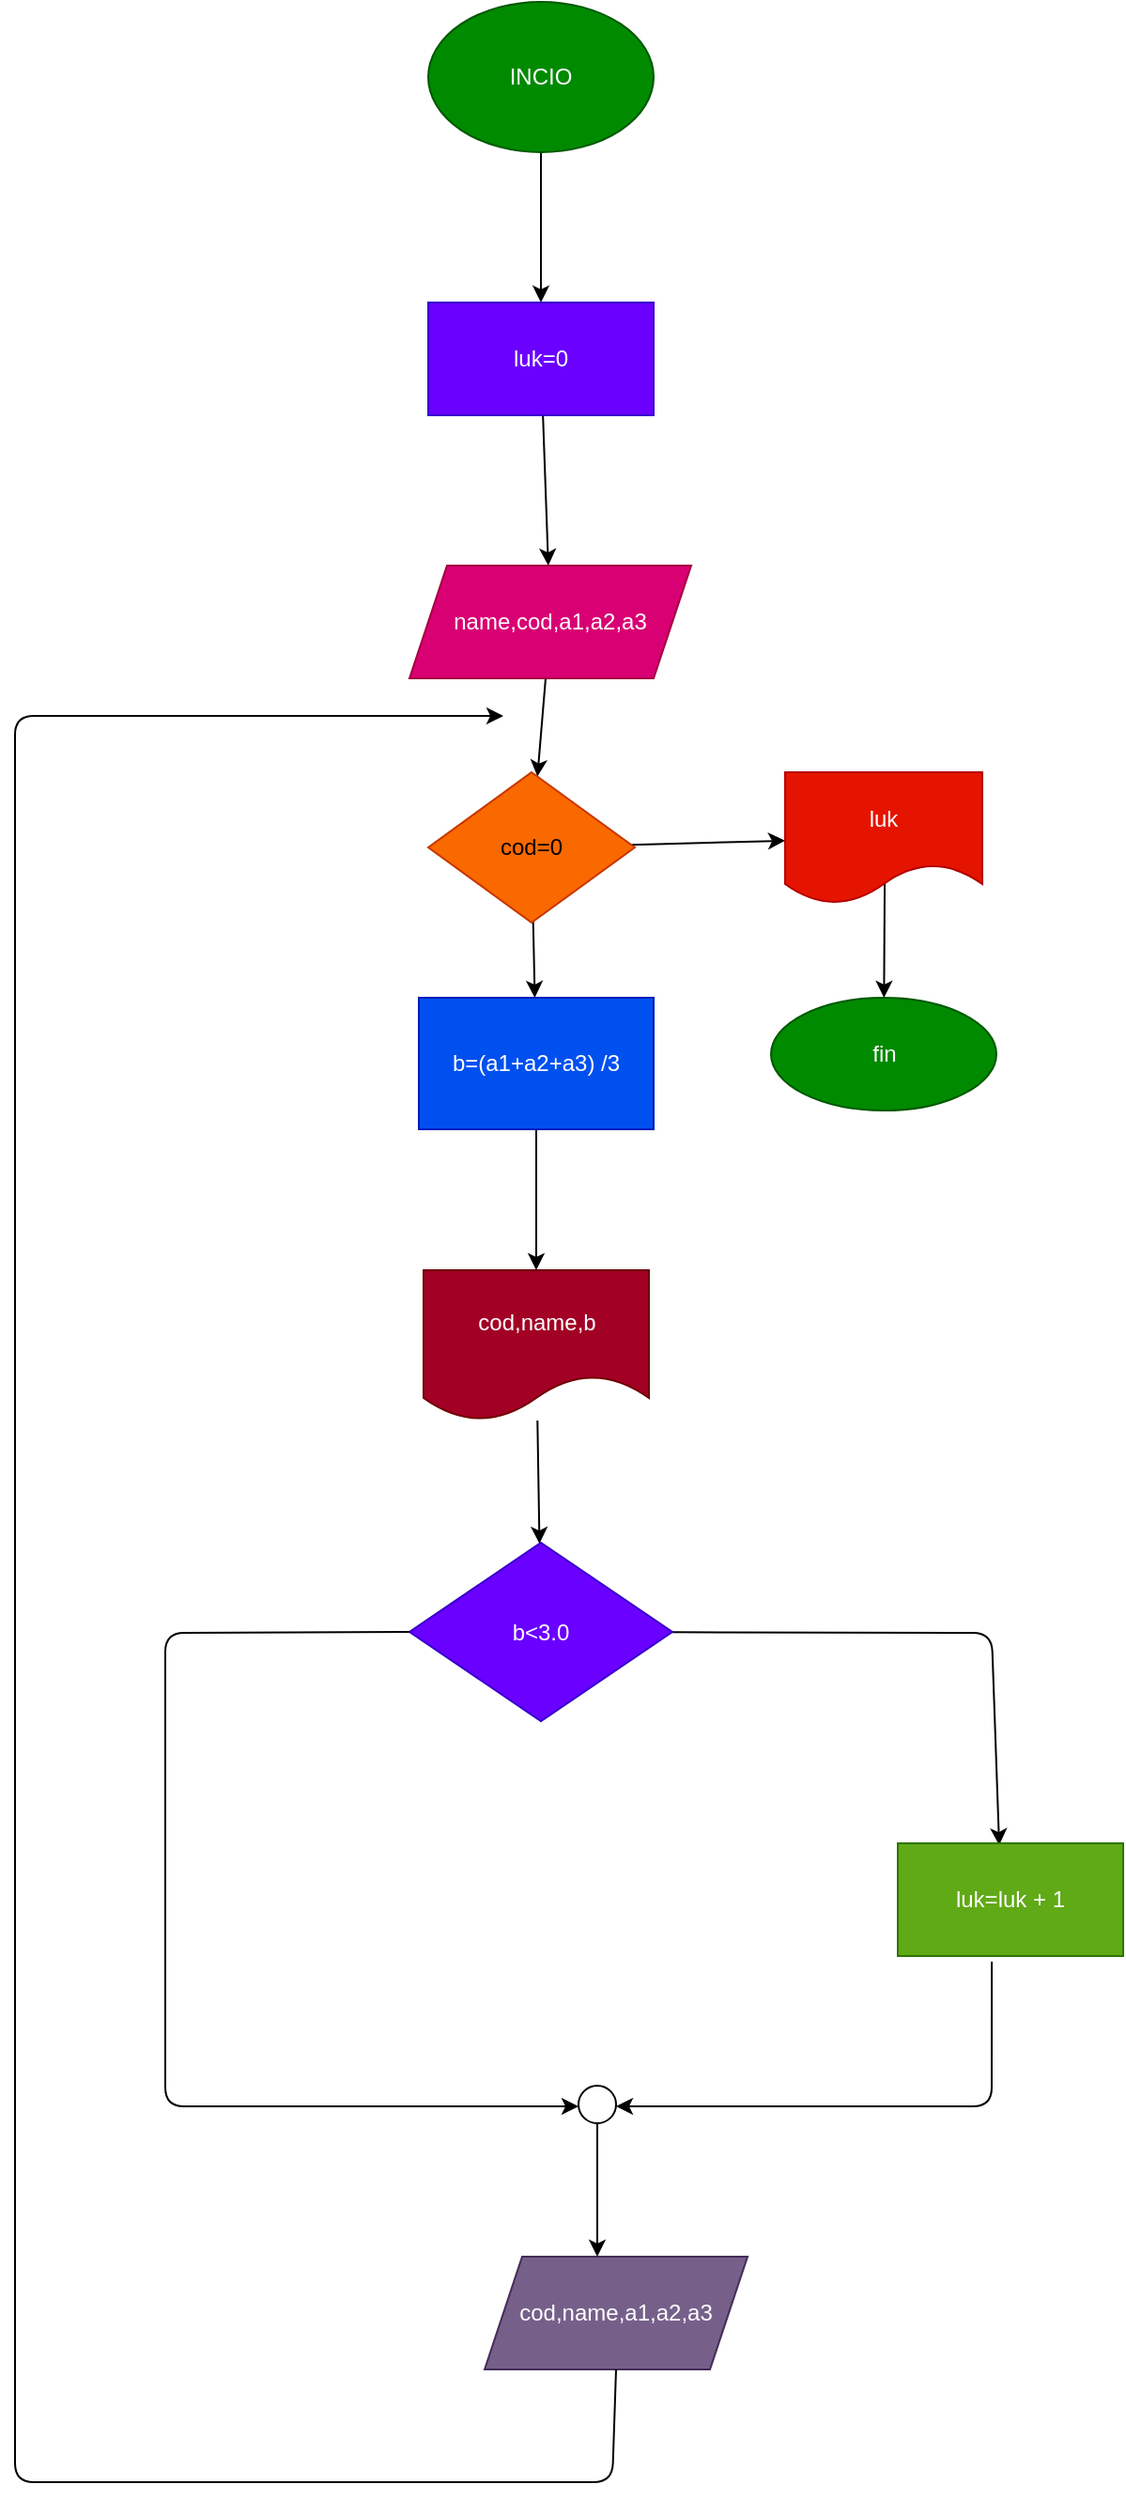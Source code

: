 <mxfile>
    <diagram id="4vjqt-wbvbiJJR6qDA7h" name="Página-1">
        <mxGraphModel dx="1118" dy="790" grid="1" gridSize="10" guides="1" tooltips="1" connect="1" arrows="1" fold="1" page="1" pageScale="1" pageWidth="827" pageHeight="1169" math="0" shadow="0">
            <root>
                <mxCell id="0"/>
                <mxCell id="1" parent="0"/>
                <mxCell id="4" value="" style="edgeStyle=none;html=1;" edge="1" parent="1" source="2" target="3">
                    <mxGeometry relative="1" as="geometry"/>
                </mxCell>
                <mxCell id="2" value="INCIO" style="ellipse;whiteSpace=wrap;html=1;fillColor=#008a00;fontColor=#ffffff;strokeColor=#005700;" vertex="1" parent="1">
                    <mxGeometry x="340" y="40" width="120" height="80" as="geometry"/>
                </mxCell>
                <mxCell id="6" value="" style="edgeStyle=none;html=1;" edge="1" parent="1" source="3" target="5">
                    <mxGeometry relative="1" as="geometry"/>
                </mxCell>
                <mxCell id="3" value="luk=0" style="whiteSpace=wrap;html=1;fillColor=#6a00ff;fontColor=#ffffff;strokeColor=#3700CC;" vertex="1" parent="1">
                    <mxGeometry x="340" y="200" width="120" height="60" as="geometry"/>
                </mxCell>
                <mxCell id="8" value="" style="edgeStyle=none;html=1;" edge="1" parent="1" source="5" target="7">
                    <mxGeometry relative="1" as="geometry"/>
                </mxCell>
                <mxCell id="5" value="name,cod,a1,a2,a3" style="shape=parallelogram;perimeter=parallelogramPerimeter;whiteSpace=wrap;html=1;fixedSize=1;fillColor=#d80073;fontColor=#ffffff;strokeColor=#A50040;" vertex="1" parent="1">
                    <mxGeometry x="330" y="340" width="150" height="60" as="geometry"/>
                </mxCell>
                <mxCell id="10" value="" style="edgeStyle=none;html=1;" edge="1" parent="1" source="7" target="9">
                    <mxGeometry relative="1" as="geometry"/>
                </mxCell>
                <mxCell id="17" value="" style="edgeStyle=none;html=1;" edge="1" parent="1" source="7" target="16">
                    <mxGeometry relative="1" as="geometry"/>
                </mxCell>
                <mxCell id="7" value="cod=0" style="rhombus;whiteSpace=wrap;html=1;fillColor=#fa6800;fontColor=#000000;strokeColor=#C73500;" vertex="1" parent="1">
                    <mxGeometry x="340" y="450" width="110" height="80" as="geometry"/>
                </mxCell>
                <mxCell id="12" value="" style="edgeStyle=none;html=1;exitX=0.505;exitY=0.843;exitDx=0;exitDy=0;exitPerimeter=0;" edge="1" parent="1" source="9" target="11">
                    <mxGeometry relative="1" as="geometry">
                        <mxPoint x="583" y="520" as="sourcePoint"/>
                    </mxGeometry>
                </mxCell>
                <mxCell id="9" value="luk" style="shape=document;whiteSpace=wrap;html=1;boundedLbl=1;fillColor=#e51400;fontColor=#ffffff;strokeColor=#B20000;" vertex="1" parent="1">
                    <mxGeometry x="530" y="450" width="105" height="70" as="geometry"/>
                </mxCell>
                <mxCell id="11" value="fin" style="ellipse;whiteSpace=wrap;html=1;fillColor=#008a00;fontColor=#ffffff;strokeColor=#005700;" vertex="1" parent="1">
                    <mxGeometry x="522.5" y="570" width="120" height="60" as="geometry"/>
                </mxCell>
                <mxCell id="19" value="" style="edgeStyle=none;html=1;" edge="1" parent="1" source="16" target="18">
                    <mxGeometry relative="1" as="geometry"/>
                </mxCell>
                <mxCell id="16" value="b=(a1+a2+a3) /3" style="rounded=0;whiteSpace=wrap;html=1;fillColor=#0050ef;strokeColor=#001DBC;fontColor=#ffffff;" vertex="1" parent="1">
                    <mxGeometry x="335" y="570" width="125" height="70" as="geometry"/>
                </mxCell>
                <mxCell id="21" value="" style="edgeStyle=none;html=1;" edge="1" parent="1" source="18" target="20">
                    <mxGeometry relative="1" as="geometry"/>
                </mxCell>
                <mxCell id="18" value="cod,name,b" style="shape=document;whiteSpace=wrap;html=1;boundedLbl=1;rounded=0;fillColor=#a20025;fontColor=#ffffff;strokeColor=#6F0000;" vertex="1" parent="1">
                    <mxGeometry x="337.5" y="715" width="120" height="80" as="geometry"/>
                </mxCell>
                <mxCell id="23" value="" style="edgeStyle=none;html=1;entryX=0.45;entryY=0.017;entryDx=0;entryDy=0;entryPerimeter=0;" edge="1" parent="1" source="20" target="22">
                    <mxGeometry relative="1" as="geometry">
                        <mxPoint x="640" y="980" as="targetPoint"/>
                        <Array as="points">
                            <mxPoint x="640" y="908"/>
                        </Array>
                    </mxGeometry>
                </mxCell>
                <mxCell id="20" value="b&amp;lt;3.0" style="rhombus;whiteSpace=wrap;html=1;rounded=0;fillColor=#6a00ff;fontColor=#ffffff;strokeColor=#3700CC;" vertex="1" parent="1">
                    <mxGeometry x="330" y="860" width="140" height="95" as="geometry"/>
                </mxCell>
                <mxCell id="22" value="luk=luk + 1" style="whiteSpace=wrap;html=1;rounded=0;fillColor=#60a917;fontColor=#ffffff;strokeColor=#2D7600;" vertex="1" parent="1">
                    <mxGeometry x="590" y="1020" width="120" height="60" as="geometry"/>
                </mxCell>
                <mxCell id="24" value="" style="endArrow=classic;html=1;exitX=0;exitY=0.5;exitDx=0;exitDy=0;" edge="1" parent="1" source="20">
                    <mxGeometry width="50" height="50" relative="1" as="geometry">
                        <mxPoint x="270" y="910" as="sourcePoint"/>
                        <mxPoint x="420" y="1160" as="targetPoint"/>
                        <Array as="points">
                            <mxPoint x="200" y="908"/>
                            <mxPoint x="200" y="1160"/>
                        </Array>
                    </mxGeometry>
                </mxCell>
                <mxCell id="25" value="" style="endArrow=classic;html=1;exitX=0.417;exitY=1.05;exitDx=0;exitDy=0;exitPerimeter=0;" edge="1" parent="1" source="22">
                    <mxGeometry width="50" height="50" relative="1" as="geometry">
                        <mxPoint x="642.5" y="1110" as="sourcePoint"/>
                        <mxPoint x="440" y="1160" as="targetPoint"/>
                        <Array as="points">
                            <mxPoint x="640" y="1160"/>
                        </Array>
                    </mxGeometry>
                </mxCell>
                <mxCell id="29" value="" style="ellipse;whiteSpace=wrap;html=1;aspect=fixed;" vertex="1" parent="1">
                    <mxGeometry x="420" y="1149" width="20" height="20" as="geometry"/>
                </mxCell>
                <mxCell id="30" value="" style="endArrow=classic;html=1;exitX=0.5;exitY=1;exitDx=0;exitDy=0;" edge="1" parent="1" source="29">
                    <mxGeometry width="50" height="50" relative="1" as="geometry">
                        <mxPoint x="430" y="1240" as="sourcePoint"/>
                        <mxPoint x="430" y="1240" as="targetPoint"/>
                    </mxGeometry>
                </mxCell>
                <mxCell id="31" value="cod,name,a1,a2,a3" style="shape=parallelogram;perimeter=parallelogramPerimeter;whiteSpace=wrap;html=1;fixedSize=1;fillColor=#76608a;fontColor=#ffffff;strokeColor=#432D57;" vertex="1" parent="1">
                    <mxGeometry x="370" y="1240" width="140" height="60" as="geometry"/>
                </mxCell>
                <mxCell id="32" value="" style="endArrow=classic;html=1;exitX=0.5;exitY=1;exitDx=0;exitDy=0;" edge="1" parent="1" source="31">
                    <mxGeometry width="50" height="50" relative="1" as="geometry">
                        <mxPoint x="410" y="1320" as="sourcePoint"/>
                        <mxPoint x="380" y="420" as="targetPoint"/>
                        <Array as="points">
                            <mxPoint x="438" y="1360"/>
                            <mxPoint x="120" y="1360"/>
                            <mxPoint x="120" y="420"/>
                        </Array>
                    </mxGeometry>
                </mxCell>
            </root>
        </mxGraphModel>
    </diagram>
</mxfile>